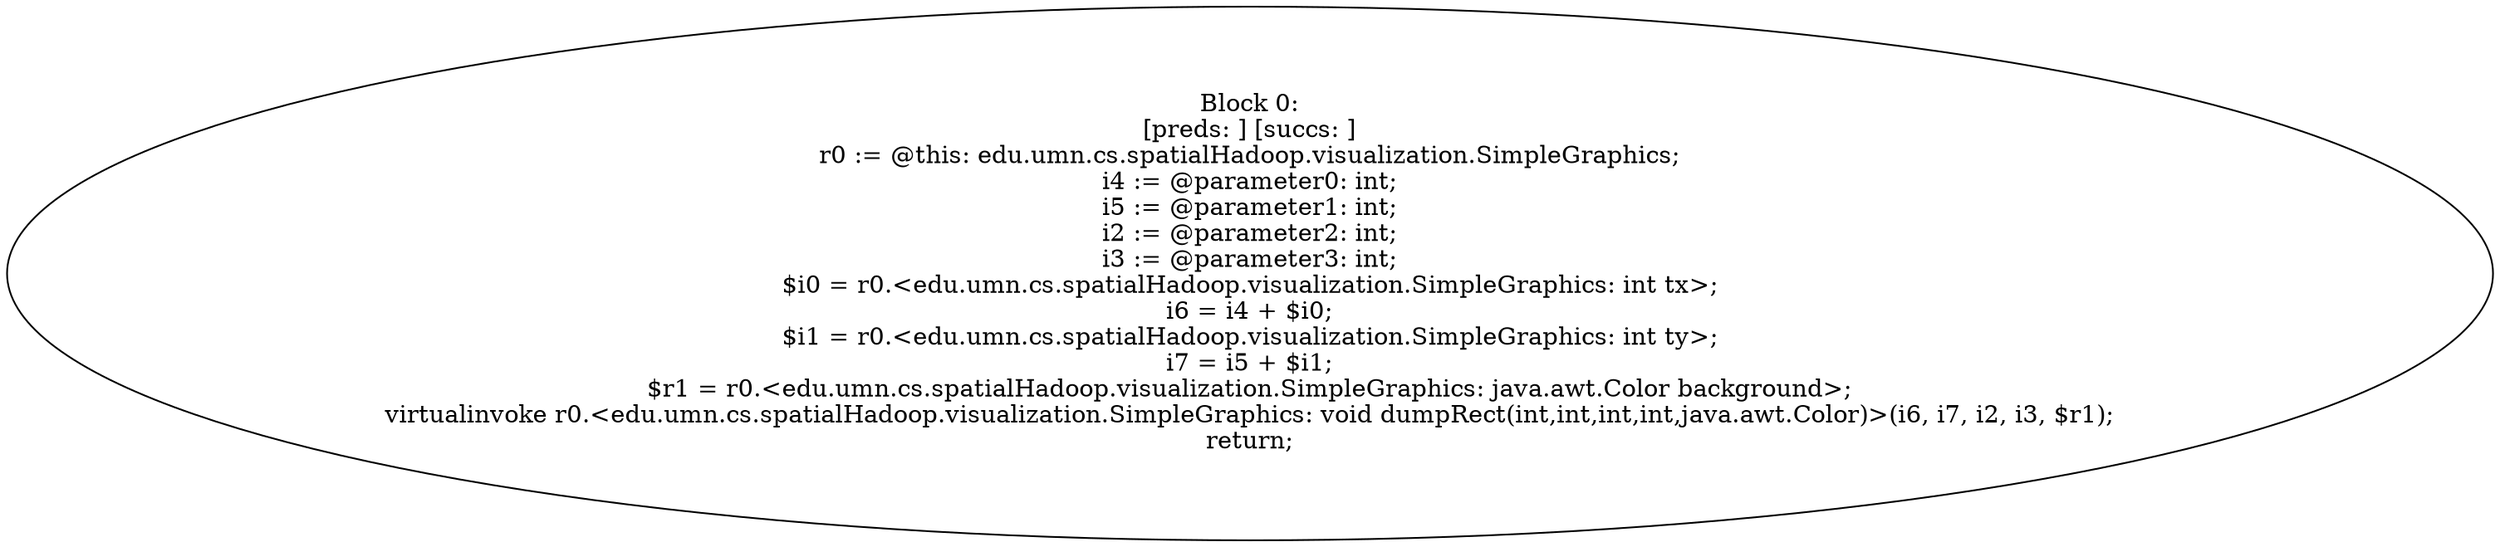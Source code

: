 digraph "unitGraph" {
    "Block 0:
[preds: ] [succs: ]
r0 := @this: edu.umn.cs.spatialHadoop.visualization.SimpleGraphics;
i4 := @parameter0: int;
i5 := @parameter1: int;
i2 := @parameter2: int;
i3 := @parameter3: int;
$i0 = r0.<edu.umn.cs.spatialHadoop.visualization.SimpleGraphics: int tx>;
i6 = i4 + $i0;
$i1 = r0.<edu.umn.cs.spatialHadoop.visualization.SimpleGraphics: int ty>;
i7 = i5 + $i1;
$r1 = r0.<edu.umn.cs.spatialHadoop.visualization.SimpleGraphics: java.awt.Color background>;
virtualinvoke r0.<edu.umn.cs.spatialHadoop.visualization.SimpleGraphics: void dumpRect(int,int,int,int,java.awt.Color)>(i6, i7, i2, i3, $r1);
return;
"
}
